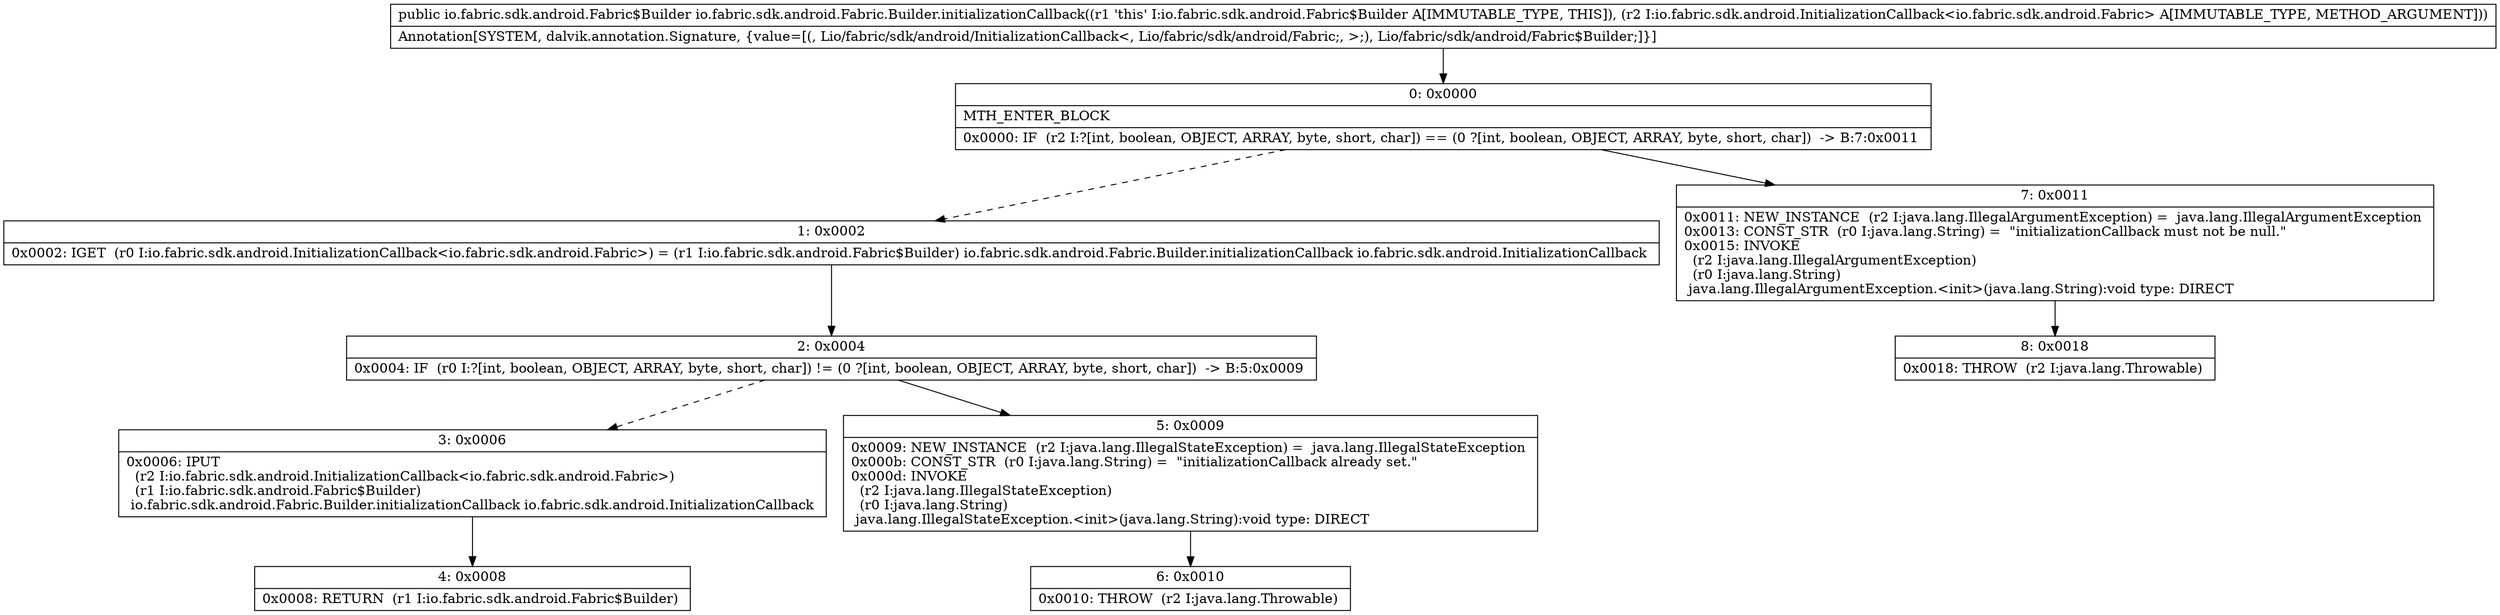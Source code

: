 digraph "CFG forio.fabric.sdk.android.Fabric.Builder.initializationCallback(Lio\/fabric\/sdk\/android\/InitializationCallback;)Lio\/fabric\/sdk\/android\/Fabric$Builder;" {
Node_0 [shape=record,label="{0\:\ 0x0000|MTH_ENTER_BLOCK\l|0x0000: IF  (r2 I:?[int, boolean, OBJECT, ARRAY, byte, short, char]) == (0 ?[int, boolean, OBJECT, ARRAY, byte, short, char])  \-\> B:7:0x0011 \l}"];
Node_1 [shape=record,label="{1\:\ 0x0002|0x0002: IGET  (r0 I:io.fabric.sdk.android.InitializationCallback\<io.fabric.sdk.android.Fabric\>) = (r1 I:io.fabric.sdk.android.Fabric$Builder) io.fabric.sdk.android.Fabric.Builder.initializationCallback io.fabric.sdk.android.InitializationCallback \l}"];
Node_2 [shape=record,label="{2\:\ 0x0004|0x0004: IF  (r0 I:?[int, boolean, OBJECT, ARRAY, byte, short, char]) != (0 ?[int, boolean, OBJECT, ARRAY, byte, short, char])  \-\> B:5:0x0009 \l}"];
Node_3 [shape=record,label="{3\:\ 0x0006|0x0006: IPUT  \l  (r2 I:io.fabric.sdk.android.InitializationCallback\<io.fabric.sdk.android.Fabric\>)\l  (r1 I:io.fabric.sdk.android.Fabric$Builder)\l io.fabric.sdk.android.Fabric.Builder.initializationCallback io.fabric.sdk.android.InitializationCallback \l}"];
Node_4 [shape=record,label="{4\:\ 0x0008|0x0008: RETURN  (r1 I:io.fabric.sdk.android.Fabric$Builder) \l}"];
Node_5 [shape=record,label="{5\:\ 0x0009|0x0009: NEW_INSTANCE  (r2 I:java.lang.IllegalStateException) =  java.lang.IllegalStateException \l0x000b: CONST_STR  (r0 I:java.lang.String) =  \"initializationCallback already set.\" \l0x000d: INVOKE  \l  (r2 I:java.lang.IllegalStateException)\l  (r0 I:java.lang.String)\l java.lang.IllegalStateException.\<init\>(java.lang.String):void type: DIRECT \l}"];
Node_6 [shape=record,label="{6\:\ 0x0010|0x0010: THROW  (r2 I:java.lang.Throwable) \l}"];
Node_7 [shape=record,label="{7\:\ 0x0011|0x0011: NEW_INSTANCE  (r2 I:java.lang.IllegalArgumentException) =  java.lang.IllegalArgumentException \l0x0013: CONST_STR  (r0 I:java.lang.String) =  \"initializationCallback must not be null.\" \l0x0015: INVOKE  \l  (r2 I:java.lang.IllegalArgumentException)\l  (r0 I:java.lang.String)\l java.lang.IllegalArgumentException.\<init\>(java.lang.String):void type: DIRECT \l}"];
Node_8 [shape=record,label="{8\:\ 0x0018|0x0018: THROW  (r2 I:java.lang.Throwable) \l}"];
MethodNode[shape=record,label="{public io.fabric.sdk.android.Fabric$Builder io.fabric.sdk.android.Fabric.Builder.initializationCallback((r1 'this' I:io.fabric.sdk.android.Fabric$Builder A[IMMUTABLE_TYPE, THIS]), (r2 I:io.fabric.sdk.android.InitializationCallback\<io.fabric.sdk.android.Fabric\> A[IMMUTABLE_TYPE, METHOD_ARGUMENT]))  | Annotation[SYSTEM, dalvik.annotation.Signature, \{value=[(, Lio\/fabric\/sdk\/android\/InitializationCallback\<, Lio\/fabric\/sdk\/android\/Fabric;, \>;), Lio\/fabric\/sdk\/android\/Fabric$Builder;]\}]\l}"];
MethodNode -> Node_0;
Node_0 -> Node_1[style=dashed];
Node_0 -> Node_7;
Node_1 -> Node_2;
Node_2 -> Node_3[style=dashed];
Node_2 -> Node_5;
Node_3 -> Node_4;
Node_5 -> Node_6;
Node_7 -> Node_8;
}

